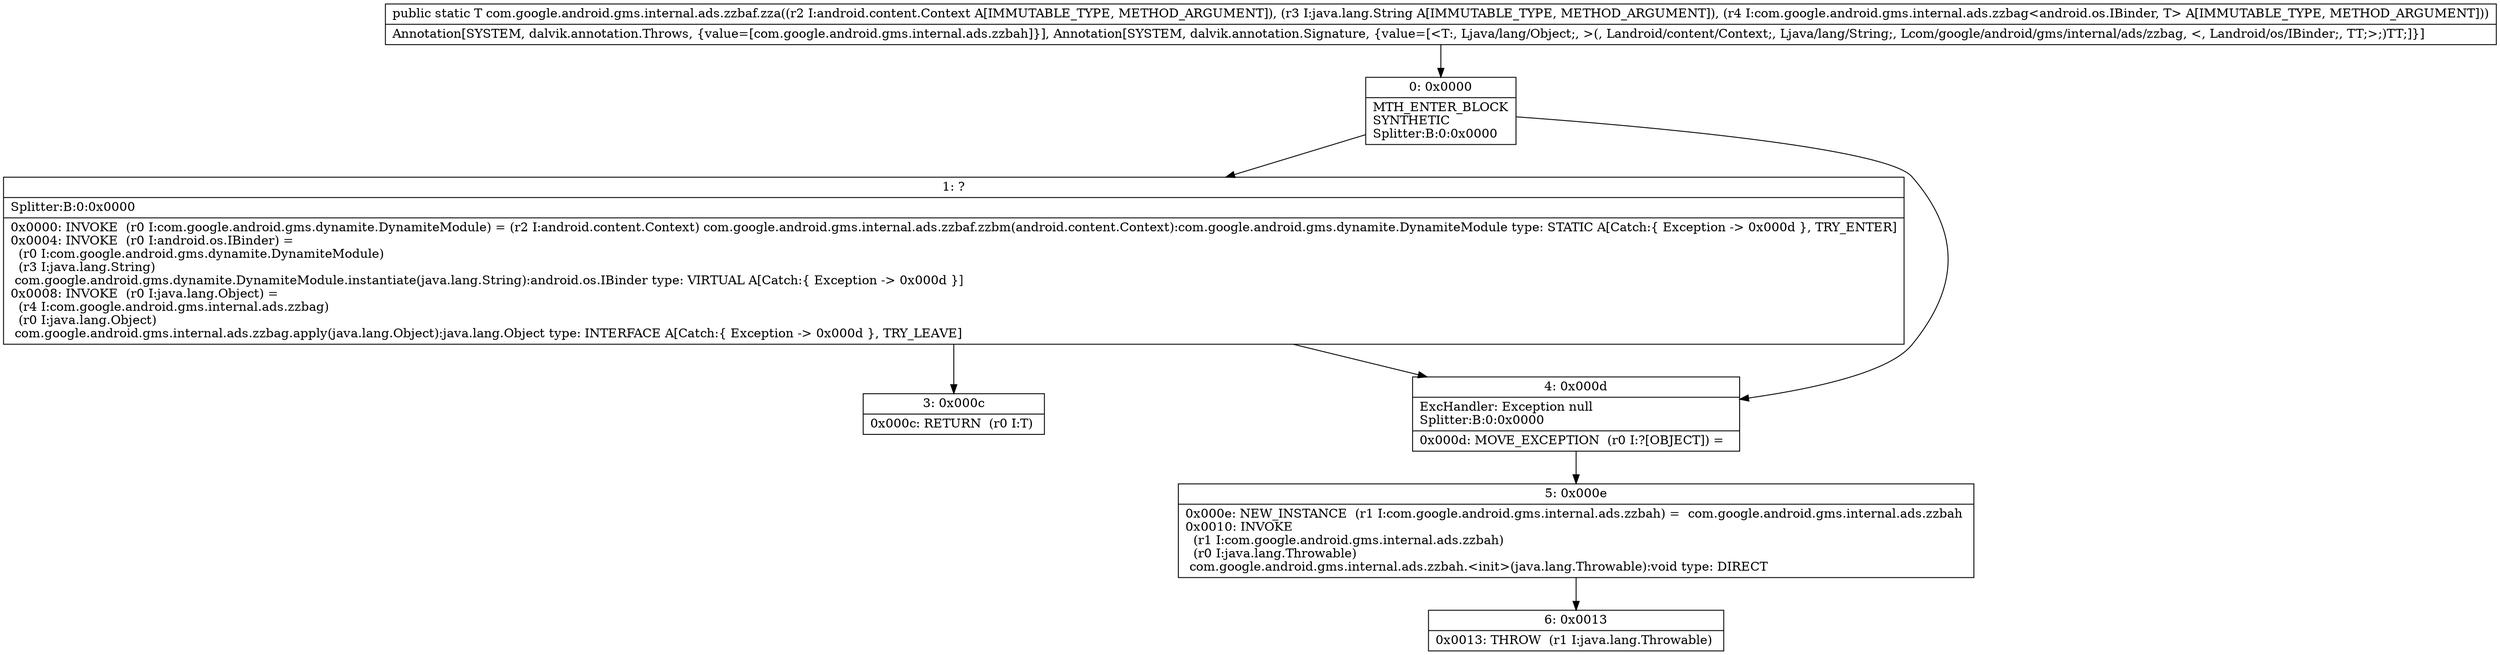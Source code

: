 digraph "CFG forcom.google.android.gms.internal.ads.zzbaf.zza(Landroid\/content\/Context;Ljava\/lang\/String;Lcom\/google\/android\/gms\/internal\/ads\/zzbag;)Ljava\/lang\/Object;" {
Node_0 [shape=record,label="{0\:\ 0x0000|MTH_ENTER_BLOCK\lSYNTHETIC\lSplitter:B:0:0x0000\l}"];
Node_1 [shape=record,label="{1\:\ ?|Splitter:B:0:0x0000\l|0x0000: INVOKE  (r0 I:com.google.android.gms.dynamite.DynamiteModule) = (r2 I:android.content.Context) com.google.android.gms.internal.ads.zzbaf.zzbm(android.content.Context):com.google.android.gms.dynamite.DynamiteModule type: STATIC A[Catch:\{ Exception \-\> 0x000d \}, TRY_ENTER]\l0x0004: INVOKE  (r0 I:android.os.IBinder) = \l  (r0 I:com.google.android.gms.dynamite.DynamiteModule)\l  (r3 I:java.lang.String)\l com.google.android.gms.dynamite.DynamiteModule.instantiate(java.lang.String):android.os.IBinder type: VIRTUAL A[Catch:\{ Exception \-\> 0x000d \}]\l0x0008: INVOKE  (r0 I:java.lang.Object) = \l  (r4 I:com.google.android.gms.internal.ads.zzbag)\l  (r0 I:java.lang.Object)\l com.google.android.gms.internal.ads.zzbag.apply(java.lang.Object):java.lang.Object type: INTERFACE A[Catch:\{ Exception \-\> 0x000d \}, TRY_LEAVE]\l}"];
Node_3 [shape=record,label="{3\:\ 0x000c|0x000c: RETURN  (r0 I:T) \l}"];
Node_4 [shape=record,label="{4\:\ 0x000d|ExcHandler: Exception null\lSplitter:B:0:0x0000\l|0x000d: MOVE_EXCEPTION  (r0 I:?[OBJECT]) =  \l}"];
Node_5 [shape=record,label="{5\:\ 0x000e|0x000e: NEW_INSTANCE  (r1 I:com.google.android.gms.internal.ads.zzbah) =  com.google.android.gms.internal.ads.zzbah \l0x0010: INVOKE  \l  (r1 I:com.google.android.gms.internal.ads.zzbah)\l  (r0 I:java.lang.Throwable)\l com.google.android.gms.internal.ads.zzbah.\<init\>(java.lang.Throwable):void type: DIRECT \l}"];
Node_6 [shape=record,label="{6\:\ 0x0013|0x0013: THROW  (r1 I:java.lang.Throwable) \l}"];
MethodNode[shape=record,label="{public static T com.google.android.gms.internal.ads.zzbaf.zza((r2 I:android.content.Context A[IMMUTABLE_TYPE, METHOD_ARGUMENT]), (r3 I:java.lang.String A[IMMUTABLE_TYPE, METHOD_ARGUMENT]), (r4 I:com.google.android.gms.internal.ads.zzbag\<android.os.IBinder, T\> A[IMMUTABLE_TYPE, METHOD_ARGUMENT]))  | Annotation[SYSTEM, dalvik.annotation.Throws, \{value=[com.google.android.gms.internal.ads.zzbah]\}], Annotation[SYSTEM, dalvik.annotation.Signature, \{value=[\<T:, Ljava\/lang\/Object;, \>(, Landroid\/content\/Context;, Ljava\/lang\/String;, Lcom\/google\/android\/gms\/internal\/ads\/zzbag, \<, Landroid\/os\/IBinder;, TT;\>;)TT;]\}]\l}"];
MethodNode -> Node_0;
Node_0 -> Node_1;
Node_0 -> Node_4;
Node_1 -> Node_4;
Node_1 -> Node_3;
Node_4 -> Node_5;
Node_5 -> Node_6;
}

